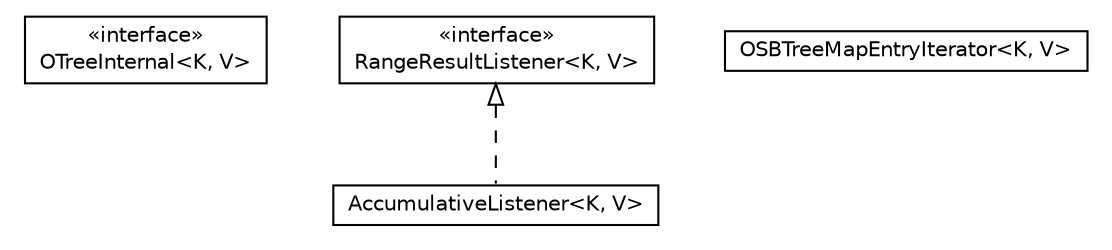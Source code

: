 #!/usr/local/bin/dot
#
# Class diagram 
# Generated by UMLGraph version R5_6-24-gf6e263 (http://www.umlgraph.org/)
#

digraph G {
	edge [fontname="Helvetica",fontsize=10,labelfontname="Helvetica",labelfontsize=10];
	node [fontname="Helvetica",fontsize=10,shape=plaintext];
	nodesep=0.25;
	ranksep=0.5;
	// com.orientechnologies.orient.core.index.sbtree.OTreeInternal<K, V>
	c257382 [label=<<table title="com.orientechnologies.orient.core.index.sbtree.OTreeInternal" border="0" cellborder="1" cellspacing="0" cellpadding="2" port="p" href="./OTreeInternal.html">
		<tr><td><table border="0" cellspacing="0" cellpadding="1">
<tr><td align="center" balign="center"> &#171;interface&#187; </td></tr>
<tr><td align="center" balign="center"> OTreeInternal&lt;K, V&gt; </td></tr>
		</table></td></tr>
		</table>>, URL="./OTreeInternal.html", fontname="Helvetica", fontcolor="black", fontsize=10.0];
	// com.orientechnologies.orient.core.index.sbtree.OTreeInternal.RangeResultListener<K, V>
	c257383 [label=<<table title="com.orientechnologies.orient.core.index.sbtree.OTreeInternal.RangeResultListener" border="0" cellborder="1" cellspacing="0" cellpadding="2" port="p" href="./OTreeInternal.RangeResultListener.html">
		<tr><td><table border="0" cellspacing="0" cellpadding="1">
<tr><td align="center" balign="center"> &#171;interface&#187; </td></tr>
<tr><td align="center" balign="center"> RangeResultListener&lt;K, V&gt; </td></tr>
		</table></td></tr>
		</table>>, URL="./OTreeInternal.RangeResultListener.html", fontname="Helvetica", fontcolor="black", fontsize=10.0];
	// com.orientechnologies.orient.core.index.sbtree.OTreeInternal.AccumulativeListener<K, V>
	c257384 [label=<<table title="com.orientechnologies.orient.core.index.sbtree.OTreeInternal.AccumulativeListener" border="0" cellborder="1" cellspacing="0" cellpadding="2" port="p" href="./OTreeInternal.AccumulativeListener.html">
		<tr><td><table border="0" cellspacing="0" cellpadding="1">
<tr><td align="center" balign="center"> AccumulativeListener&lt;K, V&gt; </td></tr>
		</table></td></tr>
		</table>>, URL="./OTreeInternal.AccumulativeListener.html", fontname="Helvetica", fontcolor="black", fontsize=10.0];
	// com.orientechnologies.orient.core.index.sbtree.OSBTreeMapEntryIterator<K, V>
	c257385 [label=<<table title="com.orientechnologies.orient.core.index.sbtree.OSBTreeMapEntryIterator" border="0" cellborder="1" cellspacing="0" cellpadding="2" port="p" href="./OSBTreeMapEntryIterator.html">
		<tr><td><table border="0" cellspacing="0" cellpadding="1">
<tr><td align="center" balign="center"> OSBTreeMapEntryIterator&lt;K, V&gt; </td></tr>
		</table></td></tr>
		</table>>, URL="./OSBTreeMapEntryIterator.html", fontname="Helvetica", fontcolor="black", fontsize=10.0];
	//com.orientechnologies.orient.core.index.sbtree.OTreeInternal.AccumulativeListener<K, V> implements com.orientechnologies.orient.core.index.sbtree.OTreeInternal.RangeResultListener<K, V>
	c257383:p -> c257384:p [dir=back,arrowtail=empty,style=dashed];
}

